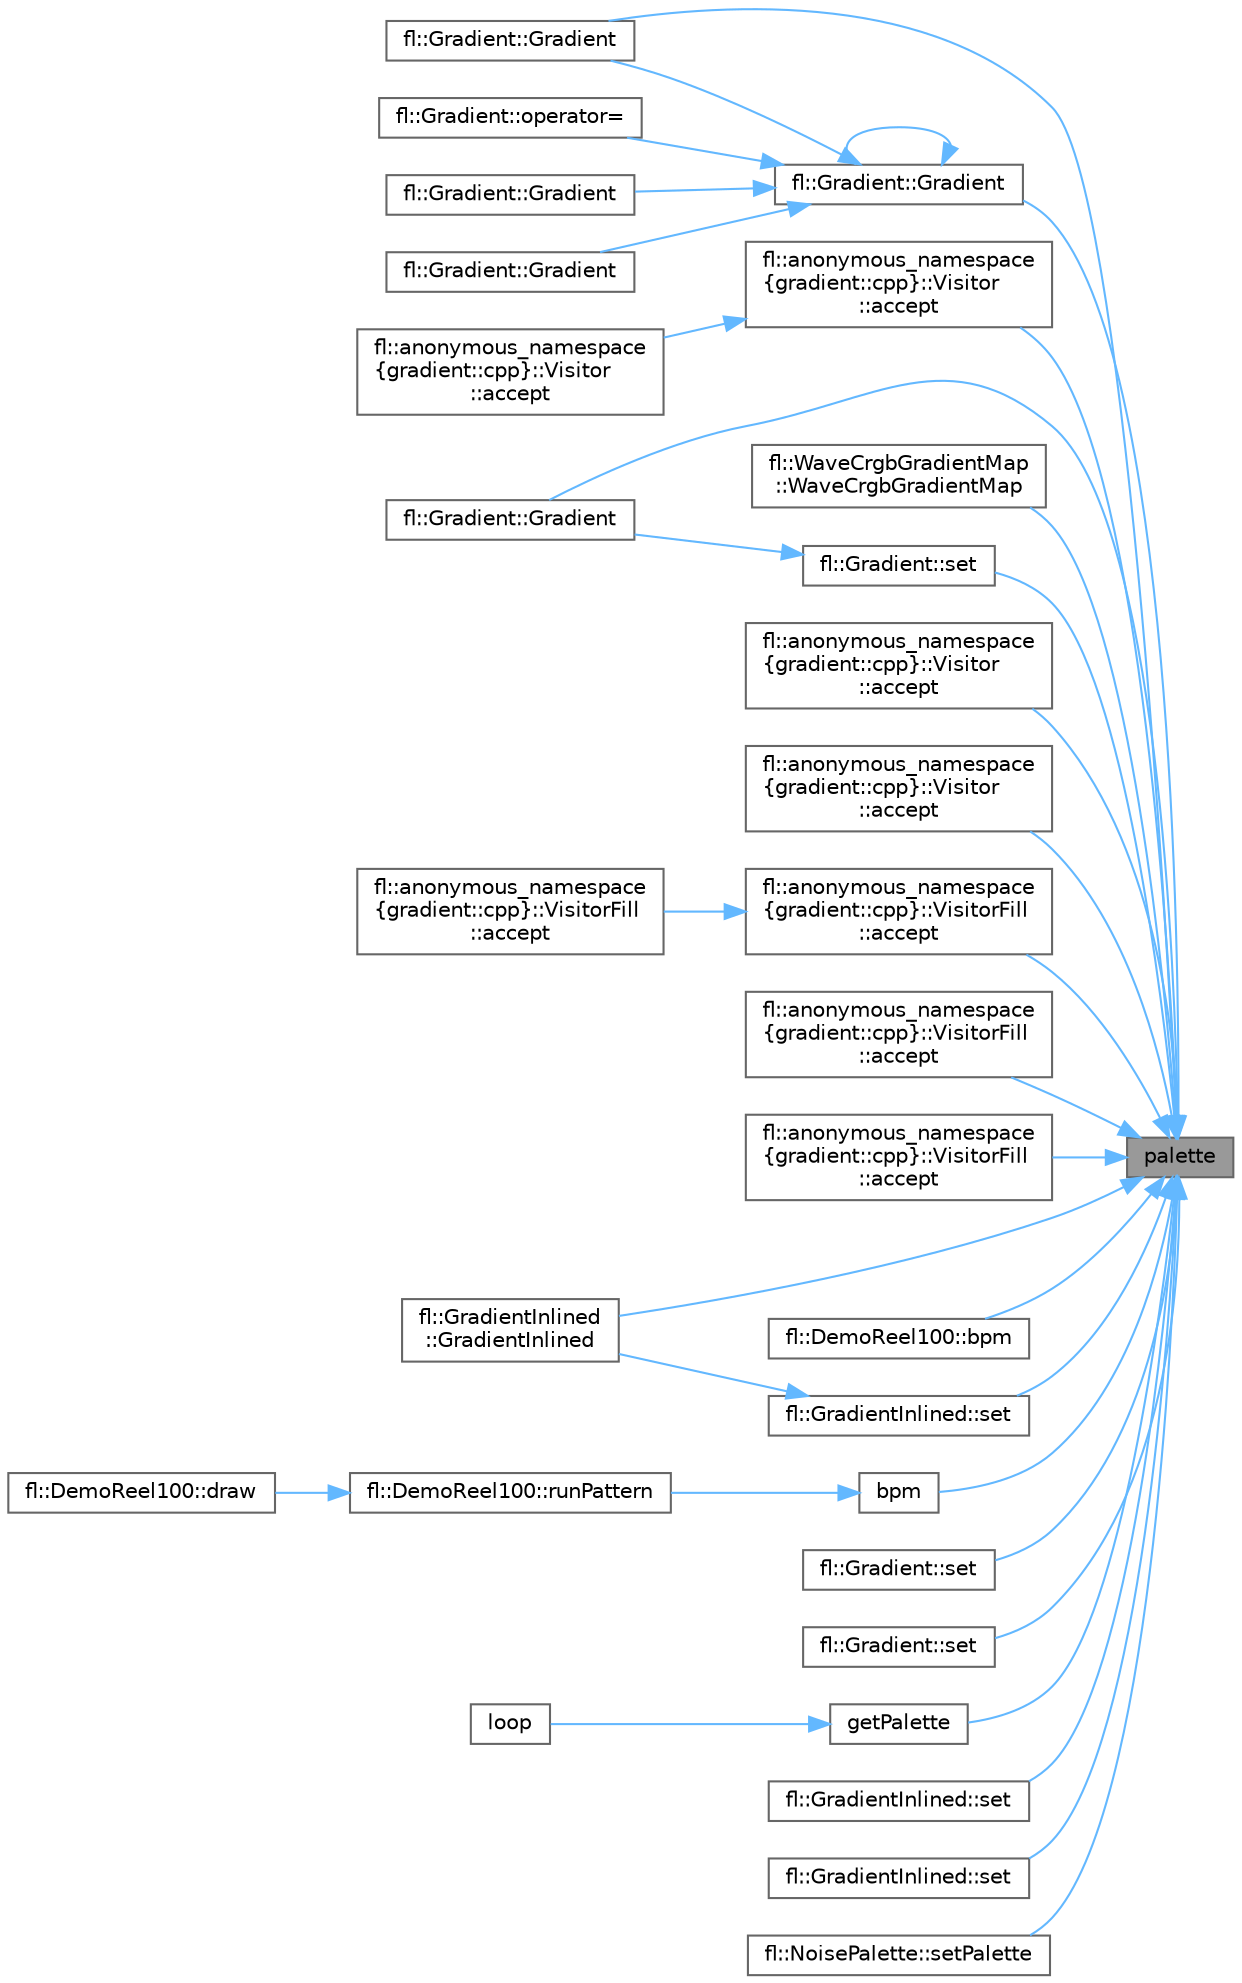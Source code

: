 digraph "palette"
{
 // INTERACTIVE_SVG=YES
 // LATEX_PDF_SIZE
  bgcolor="transparent";
  edge [fontname=Helvetica,fontsize=10,labelfontname=Helvetica,labelfontsize=10];
  node [fontname=Helvetica,fontsize=10,shape=box,height=0.2,width=0.4];
  rankdir="RL";
  Node1 [id="Node000001",label="palette",height=0.2,width=0.4,color="gray40", fillcolor="grey60", style="filled", fontcolor="black",tooltip=" "];
  Node1 -> Node2 [id="edge1_Node000001_Node000002",dir="back",color="steelblue1",style="solid",tooltip=" "];
  Node2 [id="Node000002",label="fl::Gradient::Gradient",height=0.2,width=0.4,color="grey40", fillcolor="white", style="filled",URL="$d0/d6b/classfl_1_1_gradient_a7d0bbc988a07b1a9171b59d987dbec51.html#a7d0bbc988a07b1a9171b59d987dbec51",tooltip=" "];
  Node2 -> Node2 [id="edge2_Node000002_Node000002",dir="back",color="steelblue1",style="solid",tooltip=" "];
  Node2 -> Node3 [id="edge3_Node000002_Node000003",dir="back",color="steelblue1",style="solid",tooltip=" "];
  Node3 [id="Node000003",label="fl::Gradient::Gradient",height=0.2,width=0.4,color="grey40", fillcolor="white", style="filled",URL="$d0/d6b/classfl_1_1_gradient_adc9e9eb06e70cb2cc5aed388bbb8d4b4.html#adc9e9eb06e70cb2cc5aed388bbb8d4b4",tooltip=" "];
  Node2 -> Node4 [id="edge4_Node000002_Node000004",dir="back",color="steelblue1",style="solid",tooltip=" "];
  Node4 [id="Node000004",label="fl::Gradient::Gradient",height=0.2,width=0.4,color="grey40", fillcolor="white", style="filled",URL="$d0/d6b/classfl_1_1_gradient_af6cd41541727158ab3c23c6a6bc00082.html#af6cd41541727158ab3c23c6a6bc00082",tooltip=" "];
  Node2 -> Node5 [id="edge5_Node000002_Node000005",dir="back",color="steelblue1",style="solid",tooltip=" "];
  Node5 [id="Node000005",label="fl::Gradient::Gradient",height=0.2,width=0.4,color="grey40", fillcolor="white", style="filled",URL="$d0/d6b/classfl_1_1_gradient_a95d2e71d2863a2d7336e130e670181cc.html#a95d2e71d2863a2d7336e130e670181cc",tooltip=" "];
  Node2 -> Node6 [id="edge6_Node000002_Node000006",dir="back",color="steelblue1",style="solid",tooltip=" "];
  Node6 [id="Node000006",label="fl::Gradient::operator=",height=0.2,width=0.4,color="grey40", fillcolor="white", style="filled",URL="$d0/d6b/classfl_1_1_gradient_aba743d9adc2d6e5ba5ed126c688bdd21.html#aba743d9adc2d6e5ba5ed126c688bdd21",tooltip=" "];
  Node1 -> Node4 [id="edge7_Node000001_Node000004",dir="back",color="steelblue1",style="solid",tooltip=" "];
  Node1 -> Node7 [id="edge8_Node000001_Node000007",dir="back",color="steelblue1",style="solid",tooltip=" "];
  Node7 [id="Node000007",label="fl::Gradient::Gradient",height=0.2,width=0.4,color="grey40", fillcolor="white", style="filled",URL="$d0/d6b/classfl_1_1_gradient_a5cb6c8f158f9a2265b3abcf3b73c6727.html#a5cb6c8f158f9a2265b3abcf3b73c6727",tooltip=" "];
  Node1 -> Node8 [id="edge9_Node000001_Node000008",dir="back",color="steelblue1",style="solid",tooltip=" "];
  Node8 [id="Node000008",label="fl::GradientInlined\l::GradientInlined",height=0.2,width=0.4,color="grey40", fillcolor="white", style="filled",URL="$d0/db5/classfl_1_1_gradient_inlined_af1137b889290f72129e430a20b1bc0b9.html#af1137b889290f72129e430a20b1bc0b9",tooltip=" "];
  Node1 -> Node9 [id="edge10_Node000001_Node000009",dir="back",color="steelblue1",style="solid",tooltip=" "];
  Node9 [id="Node000009",label="fl::WaveCrgbGradientMap\l::WaveCrgbGradientMap",height=0.2,width=0.4,color="grey40", fillcolor="white", style="filled",URL="$d0/da7/classfl_1_1_wave_crgb_gradient_map_a7dc51c71dfce48f8d44a577633dbb80b.html#a7dc51c71dfce48f8d44a577633dbb80b",tooltip=" "];
  Node1 -> Node10 [id="edge11_Node000001_Node000010",dir="back",color="steelblue1",style="solid",tooltip=" "];
  Node10 [id="Node000010",label="fl::anonymous_namespace\l\{gradient::cpp\}::Visitor\l::accept",height=0.2,width=0.4,color="grey40", fillcolor="white", style="filled",URL="$d6/ddc/structfl_1_1anonymous__namespace_02gradient_8cpp_03_1_1_visitor_a14e6d6a5c80faf0e31f682a733b7cd83.html#a14e6d6a5c80faf0e31f682a733b7cd83",tooltip=" "];
  Node10 -> Node11 [id="edge12_Node000010_Node000011",dir="back",color="steelblue1",style="solid",tooltip=" "];
  Node11 [id="Node000011",label="fl::anonymous_namespace\l\{gradient::cpp\}::Visitor\l::accept",height=0.2,width=0.4,color="grey40", fillcolor="white", style="filled",URL="$d6/ddc/structfl_1_1anonymous__namespace_02gradient_8cpp_03_1_1_visitor_aed18438425d5b89d5197b12e792925a0.html#aed18438425d5b89d5197b12e792925a0",tooltip=" "];
  Node1 -> Node12 [id="edge13_Node000001_Node000012",dir="back",color="steelblue1",style="solid",tooltip=" "];
  Node12 [id="Node000012",label="fl::anonymous_namespace\l\{gradient::cpp\}::Visitor\l::accept",height=0.2,width=0.4,color="grey40", fillcolor="white", style="filled",URL="$d6/ddc/structfl_1_1anonymous__namespace_02gradient_8cpp_03_1_1_visitor_a3f99759d5e6930523130aac74f114f0e.html#a3f99759d5e6930523130aac74f114f0e",tooltip=" "];
  Node1 -> Node13 [id="edge14_Node000001_Node000013",dir="back",color="steelblue1",style="solid",tooltip=" "];
  Node13 [id="Node000013",label="fl::anonymous_namespace\l\{gradient::cpp\}::Visitor\l::accept",height=0.2,width=0.4,color="grey40", fillcolor="white", style="filled",URL="$d6/ddc/structfl_1_1anonymous__namespace_02gradient_8cpp_03_1_1_visitor_a6d844e6ff67e96ef259c033aced94597.html#a6d844e6ff67e96ef259c033aced94597",tooltip=" "];
  Node1 -> Node14 [id="edge15_Node000001_Node000014",dir="back",color="steelblue1",style="solid",tooltip=" "];
  Node14 [id="Node000014",label="fl::anonymous_namespace\l\{gradient::cpp\}::VisitorFill\l::accept",height=0.2,width=0.4,color="grey40", fillcolor="white", style="filled",URL="$d0/dd1/structfl_1_1anonymous__namespace_02gradient_8cpp_03_1_1_visitor_fill_a712e5bea4c71fb7d02ff9d8718585c5d.html#a712e5bea4c71fb7d02ff9d8718585c5d",tooltip=" "];
  Node14 -> Node15 [id="edge16_Node000014_Node000015",dir="back",color="steelblue1",style="solid",tooltip=" "];
  Node15 [id="Node000015",label="fl::anonymous_namespace\l\{gradient::cpp\}::VisitorFill\l::accept",height=0.2,width=0.4,color="grey40", fillcolor="white", style="filled",URL="$d0/dd1/structfl_1_1anonymous__namespace_02gradient_8cpp_03_1_1_visitor_fill_abcc881ce8b45366ef78ad5026099b831.html#abcc881ce8b45366ef78ad5026099b831",tooltip=" "];
  Node1 -> Node16 [id="edge17_Node000001_Node000016",dir="back",color="steelblue1",style="solid",tooltip=" "];
  Node16 [id="Node000016",label="fl::anonymous_namespace\l\{gradient::cpp\}::VisitorFill\l::accept",height=0.2,width=0.4,color="grey40", fillcolor="white", style="filled",URL="$d0/dd1/structfl_1_1anonymous__namespace_02gradient_8cpp_03_1_1_visitor_fill_a3363167e95e8a92fa50f37a4f3d626a0.html#a3363167e95e8a92fa50f37a4f3d626a0",tooltip=" "];
  Node1 -> Node17 [id="edge18_Node000001_Node000017",dir="back",color="steelblue1",style="solid",tooltip=" "];
  Node17 [id="Node000017",label="fl::anonymous_namespace\l\{gradient::cpp\}::VisitorFill\l::accept",height=0.2,width=0.4,color="grey40", fillcolor="white", style="filled",URL="$d0/dd1/structfl_1_1anonymous__namespace_02gradient_8cpp_03_1_1_visitor_fill_ae0d4bdaf734dd9772df3dbe4e6bc03cb.html#ae0d4bdaf734dd9772df3dbe4e6bc03cb",tooltip=" "];
  Node1 -> Node18 [id="edge19_Node000001_Node000018",dir="back",color="steelblue1",style="solid",tooltip=" "];
  Node18 [id="Node000018",label="bpm",height=0.2,width=0.4,color="grey40", fillcolor="white", style="filled",URL="$d5/d25/_demo_reel100_8ino_a4875f6d9a2b0f08d3cf221974234121b.html#a4875f6d9a2b0f08d3cf221974234121b",tooltip=" "];
  Node18 -> Node19 [id="edge20_Node000018_Node000019",dir="back",color="steelblue1",style="solid",tooltip=" "];
  Node19 [id="Node000019",label="fl::DemoReel100::runPattern",height=0.2,width=0.4,color="grey40", fillcolor="white", style="filled",URL="$d1/d60/classfl_1_1_demo_reel100_aad4b41d93c1a9f7acecea8b49cda7078.html#aad4b41d93c1a9f7acecea8b49cda7078",tooltip=" "];
  Node19 -> Node20 [id="edge21_Node000019_Node000020",dir="back",color="steelblue1",style="solid",tooltip=" "];
  Node20 [id="Node000020",label="fl::DemoReel100::draw",height=0.2,width=0.4,color="grey40", fillcolor="white", style="filled",URL="$d1/d60/classfl_1_1_demo_reel100_a5f66b8a2f16f89f0180bd6e27f1563c6.html#a5f66b8a2f16f89f0180bd6e27f1563c6",tooltip=" "];
  Node1 -> Node21 [id="edge22_Node000001_Node000021",dir="back",color="steelblue1",style="solid",tooltip=" "];
  Node21 [id="Node000021",label="fl::DemoReel100::bpm",height=0.2,width=0.4,color="grey40", fillcolor="white", style="filled",URL="$d1/d60/classfl_1_1_demo_reel100_a72cc7eea48cf0be16b34fee7d4da64f4.html#a72cc7eea48cf0be16b34fee7d4da64f4",tooltip=" "];
  Node1 -> Node22 [id="edge23_Node000001_Node000022",dir="back",color="steelblue1",style="solid",tooltip=" "];
  Node22 [id="Node000022",label="getPalette",height=0.2,width=0.4,color="grey40", fillcolor="white", style="filled",URL="$d8/dd0/_fire_cylinder_8h_a0c74bc312803a49e792bffc775a56220.html#a0c74bc312803a49e792bffc775a56220",tooltip=" "];
  Node22 -> Node23 [id="edge24_Node000022_Node000023",dir="back",color="steelblue1",style="solid",tooltip=" "];
  Node23 [id="Node000023",label="loop",height=0.2,width=0.4,color="grey40", fillcolor="white", style="filled",URL="$d8/dd0/_fire_cylinder_8h_afe461d27b9c48d5921c00d521181f12f.html#afe461d27b9c48d5921c00d521181f12f",tooltip=" "];
  Node1 -> Node24 [id="edge25_Node000001_Node000024",dir="back",color="steelblue1",style="solid",tooltip=" "];
  Node24 [id="Node000024",label="fl::Gradient::set",height=0.2,width=0.4,color="grey40", fillcolor="white", style="filled",URL="$d0/d6b/classfl_1_1_gradient_a07780f0f173e9c35e0e71b00617a1c8a.html#a07780f0f173e9c35e0e71b00617a1c8a",tooltip=" "];
  Node24 -> Node7 [id="edge26_Node000024_Node000007",dir="back",color="steelblue1",style="solid",tooltip=" "];
  Node1 -> Node25 [id="edge27_Node000001_Node000025",dir="back",color="steelblue1",style="solid",tooltip=" "];
  Node25 [id="Node000025",label="fl::Gradient::set",height=0.2,width=0.4,color="grey40", fillcolor="white", style="filled",URL="$d0/d6b/classfl_1_1_gradient_ae8aae158016190ee53b066a0295b9873.html#ae8aae158016190ee53b066a0295b9873",tooltip=" "];
  Node1 -> Node26 [id="edge28_Node000001_Node000026",dir="back",color="steelblue1",style="solid",tooltip=" "];
  Node26 [id="Node000026",label="fl::Gradient::set",height=0.2,width=0.4,color="grey40", fillcolor="white", style="filled",URL="$d0/d6b/classfl_1_1_gradient_ad58f4532102e48cc68281054040d239a.html#ad58f4532102e48cc68281054040d239a",tooltip=" "];
  Node1 -> Node27 [id="edge29_Node000001_Node000027",dir="back",color="steelblue1",style="solid",tooltip=" "];
  Node27 [id="Node000027",label="fl::GradientInlined::set",height=0.2,width=0.4,color="grey40", fillcolor="white", style="filled",URL="$d0/db5/classfl_1_1_gradient_inlined_a90961282108d67cc96be737f50828033.html#a90961282108d67cc96be737f50828033",tooltip=" "];
  Node27 -> Node8 [id="edge30_Node000027_Node000008",dir="back",color="steelblue1",style="solid",tooltip=" "];
  Node1 -> Node28 [id="edge31_Node000001_Node000028",dir="back",color="steelblue1",style="solid",tooltip=" "];
  Node28 [id="Node000028",label="fl::GradientInlined::set",height=0.2,width=0.4,color="grey40", fillcolor="white", style="filled",URL="$d0/db5/classfl_1_1_gradient_inlined_aa6467c53b310fdf2550b3134fc445e0c.html#aa6467c53b310fdf2550b3134fc445e0c",tooltip=" "];
  Node1 -> Node29 [id="edge32_Node000001_Node000029",dir="back",color="steelblue1",style="solid",tooltip=" "];
  Node29 [id="Node000029",label="fl::GradientInlined::set",height=0.2,width=0.4,color="grey40", fillcolor="white", style="filled",URL="$d0/db5/classfl_1_1_gradient_inlined_af2d141aca56cf7c85c5e9cb33cb49d31.html#af2d141aca56cf7c85c5e9cb33cb49d31",tooltip=" "];
  Node1 -> Node30 [id="edge33_Node000001_Node000030",dir="back",color="steelblue1",style="solid",tooltip=" "];
  Node30 [id="Node000030",label="fl::NoisePalette::setPalette",height=0.2,width=0.4,color="grey40", fillcolor="white", style="filled",URL="$d9/d41/classfl_1_1_noise_palette_ad36e8fb29b511f4bedac0d993698c1e7.html#ad36e8fb29b511f4bedac0d993698c1e7",tooltip=" "];
}
